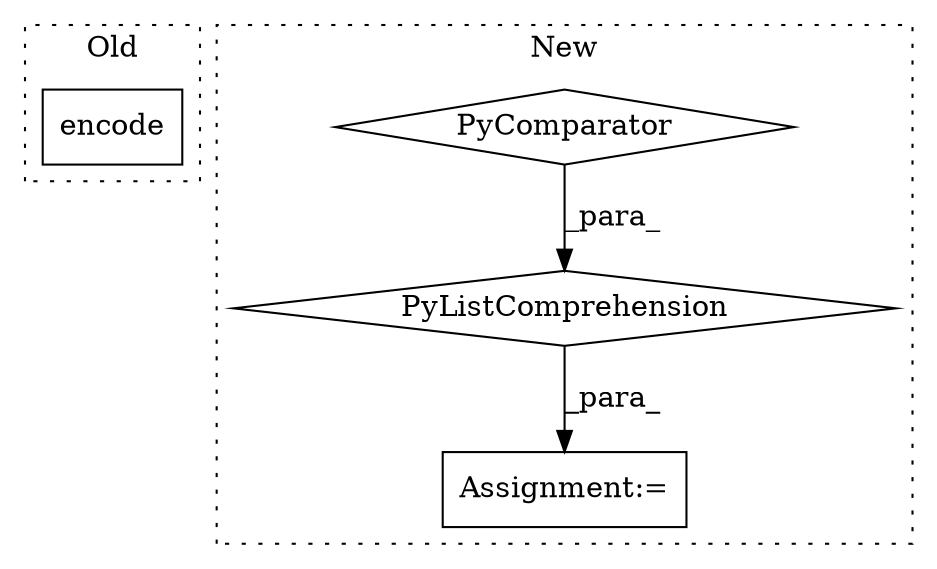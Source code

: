 digraph G {
subgraph cluster0 {
1 [label="encode" a="32" s="20121,20134" l="7,1" shape="box"];
label = "Old";
style="dotted";
}
subgraph cluster1 {
2 [label="PyComparator" a="113" s="20189" l="34" shape="diamond"];
3 [label="Assignment:=" a="7" s="20072" l="14" shape="box"];
4 [label="PyListComprehension" a="109" s="20086" l="145" shape="diamond"];
label = "New";
style="dotted";
}
2 -> 4 [label="_para_"];
4 -> 3 [label="_para_"];
}
